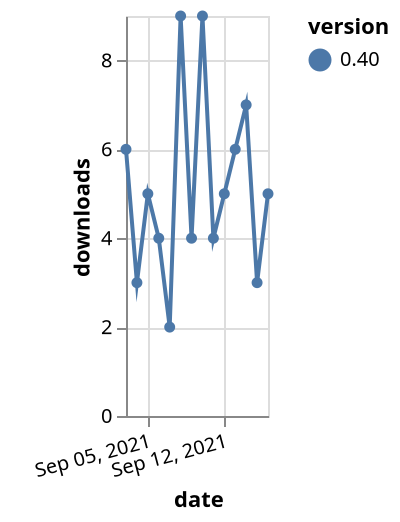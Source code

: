 {"$schema": "https://vega.github.io/schema/vega-lite/v5.json", "description": "A simple bar chart with embedded data.", "data": {"values": [{"date": "2021-09-03", "total": 6686, "delta": 6, "version": "0.40"}, {"date": "2021-09-04", "total": 6689, "delta": 3, "version": "0.40"}, {"date": "2021-09-05", "total": 6694, "delta": 5, "version": "0.40"}, {"date": "2021-09-06", "total": 6698, "delta": 4, "version": "0.40"}, {"date": "2021-09-07", "total": 6700, "delta": 2, "version": "0.40"}, {"date": "2021-09-08", "total": 6709, "delta": 9, "version": "0.40"}, {"date": "2021-09-09", "total": 6713, "delta": 4, "version": "0.40"}, {"date": "2021-09-10", "total": 6722, "delta": 9, "version": "0.40"}, {"date": "2021-09-11", "total": 6726, "delta": 4, "version": "0.40"}, {"date": "2021-09-12", "total": 6731, "delta": 5, "version": "0.40"}, {"date": "2021-09-13", "total": 6737, "delta": 6, "version": "0.40"}, {"date": "2021-09-14", "total": 6744, "delta": 7, "version": "0.40"}, {"date": "2021-09-15", "total": 6747, "delta": 3, "version": "0.40"}, {"date": "2021-09-16", "total": 6752, "delta": 5, "version": "0.40"}]}, "width": "container", "mark": {"type": "line", "point": {"filled": true}}, "encoding": {"x": {"field": "date", "type": "temporal", "timeUnit": "yearmonthdate", "title": "date", "axis": {"labelAngle": -15}}, "y": {"field": "delta", "type": "quantitative", "title": "downloads"}, "color": {"field": "version", "type": "nominal"}, "tooltip": {"field": "delta"}}}
